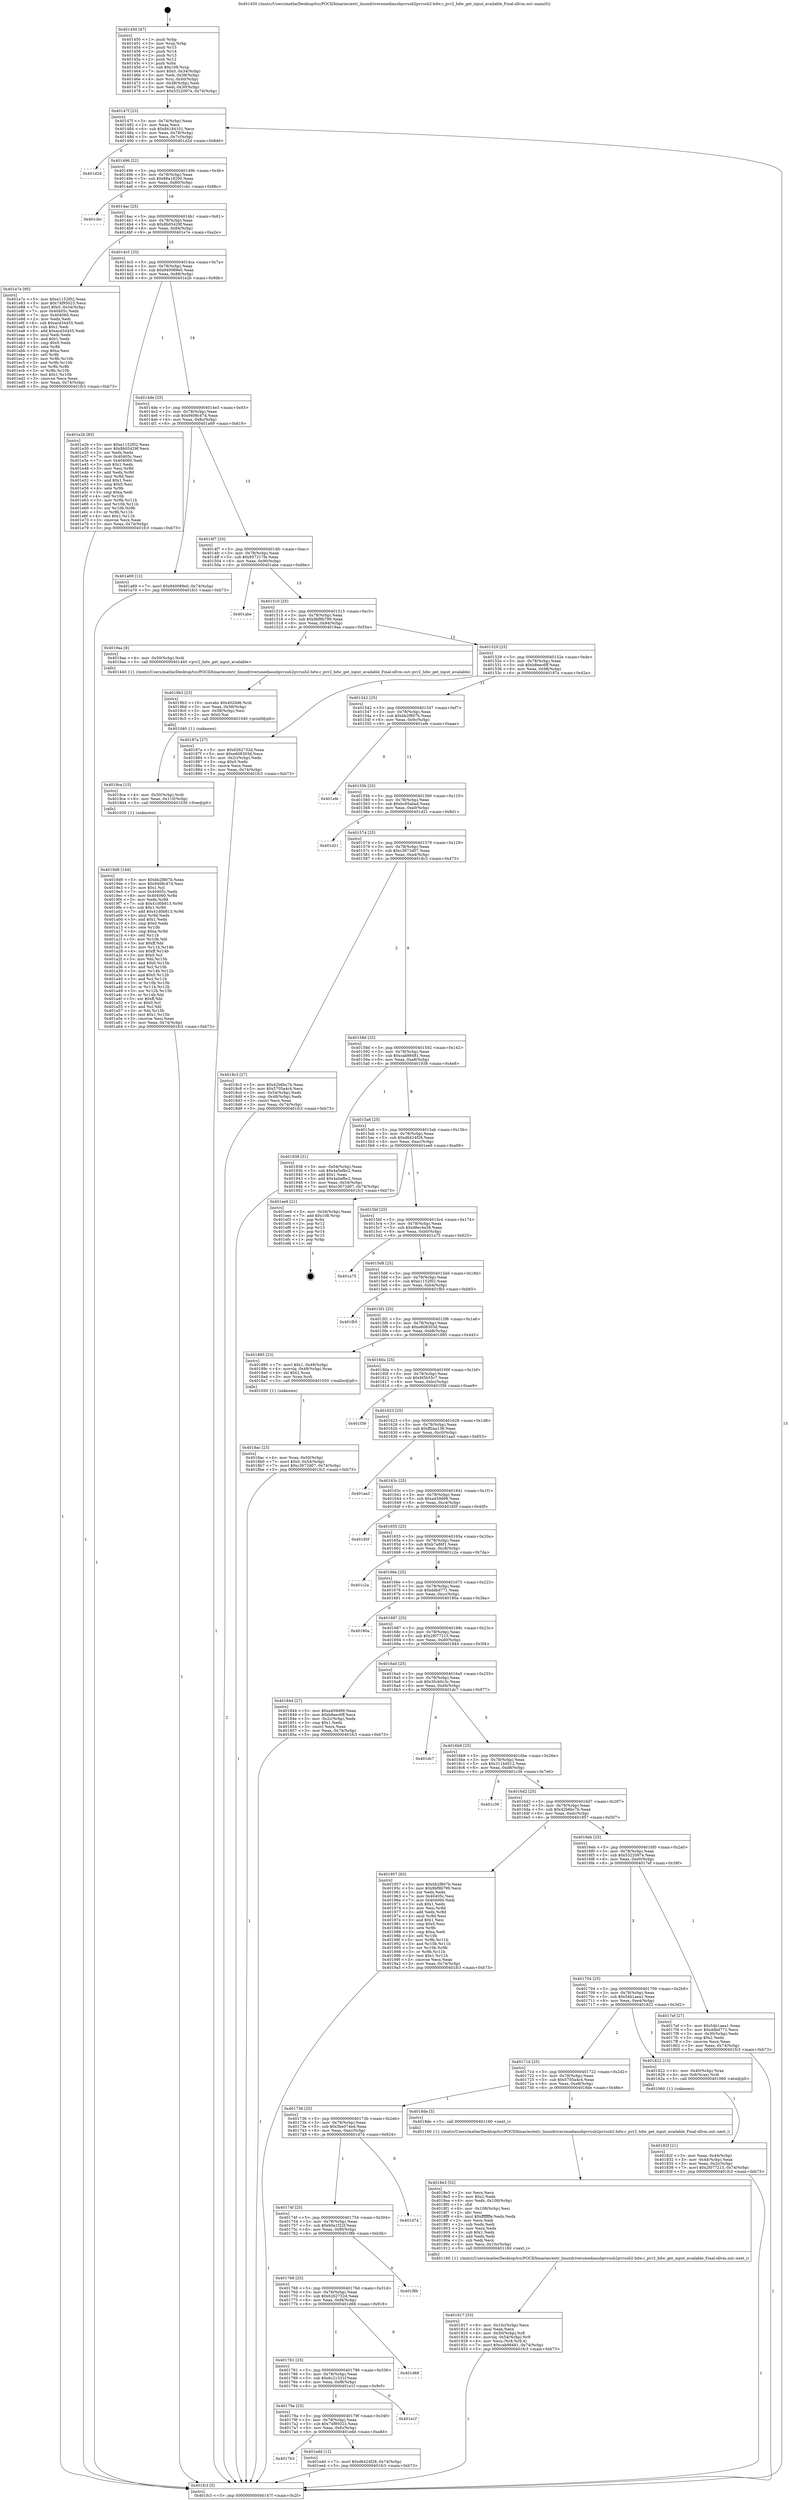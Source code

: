 digraph "0x401450" {
  label = "0x401450 (/mnt/c/Users/mathe/Desktop/tcc/POCII/binaries/extr_linuxdriversmediausbpvrusb2pvrusb2-hdw.c_pvr2_hdw_get_input_available_Final-ollvm.out::main(0))"
  labelloc = "t"
  node[shape=record]

  Entry [label="",width=0.3,height=0.3,shape=circle,fillcolor=black,style=filled]
  "0x40147f" [label="{
     0x40147f [23]\l
     | [instrs]\l
     &nbsp;&nbsp;0x40147f \<+3\>: mov -0x74(%rbp),%eax\l
     &nbsp;&nbsp;0x401482 \<+2\>: mov %eax,%ecx\l
     &nbsp;&nbsp;0x401484 \<+6\>: sub $0x84184101,%ecx\l
     &nbsp;&nbsp;0x40148a \<+3\>: mov %eax,-0x78(%rbp)\l
     &nbsp;&nbsp;0x40148d \<+3\>: mov %ecx,-0x7c(%rbp)\l
     &nbsp;&nbsp;0x401490 \<+6\>: je 0000000000401d2d \<main+0x8dd\>\l
  }"]
  "0x401d2d" [label="{
     0x401d2d\l
  }", style=dashed]
  "0x401496" [label="{
     0x401496 [22]\l
     | [instrs]\l
     &nbsp;&nbsp;0x401496 \<+5\>: jmp 000000000040149b \<main+0x4b\>\l
     &nbsp;&nbsp;0x40149b \<+3\>: mov -0x78(%rbp),%eax\l
     &nbsp;&nbsp;0x40149e \<+5\>: sub $0x86a19200,%eax\l
     &nbsp;&nbsp;0x4014a3 \<+3\>: mov %eax,-0x80(%rbp)\l
     &nbsp;&nbsp;0x4014a6 \<+6\>: je 0000000000401cbc \<main+0x86c\>\l
  }"]
  Exit [label="",width=0.3,height=0.3,shape=circle,fillcolor=black,style=filled,peripheries=2]
  "0x401cbc" [label="{
     0x401cbc\l
  }", style=dashed]
  "0x4014ac" [label="{
     0x4014ac [25]\l
     | [instrs]\l
     &nbsp;&nbsp;0x4014ac \<+5\>: jmp 00000000004014b1 \<main+0x61\>\l
     &nbsp;&nbsp;0x4014b1 \<+3\>: mov -0x78(%rbp),%eax\l
     &nbsp;&nbsp;0x4014b4 \<+5\>: sub $0x8b05429f,%eax\l
     &nbsp;&nbsp;0x4014b9 \<+6\>: mov %eax,-0x84(%rbp)\l
     &nbsp;&nbsp;0x4014bf \<+6\>: je 0000000000401e7e \<main+0xa2e\>\l
  }"]
  "0x4017b3" [label="{
     0x4017b3\l
  }", style=dashed]
  "0x401e7e" [label="{
     0x401e7e [95]\l
     | [instrs]\l
     &nbsp;&nbsp;0x401e7e \<+5\>: mov $0xe1152f02,%eax\l
     &nbsp;&nbsp;0x401e83 \<+5\>: mov $0x74f95023,%ecx\l
     &nbsp;&nbsp;0x401e88 \<+7\>: movl $0x0,-0x34(%rbp)\l
     &nbsp;&nbsp;0x401e8f \<+7\>: mov 0x40405c,%edx\l
     &nbsp;&nbsp;0x401e96 \<+7\>: mov 0x404060,%esi\l
     &nbsp;&nbsp;0x401e9d \<+2\>: mov %edx,%edi\l
     &nbsp;&nbsp;0x401e9f \<+6\>: sub $0xacd34455,%edi\l
     &nbsp;&nbsp;0x401ea5 \<+3\>: sub $0x1,%edi\l
     &nbsp;&nbsp;0x401ea8 \<+6\>: add $0xacd34455,%edi\l
     &nbsp;&nbsp;0x401eae \<+3\>: imul %edi,%edx\l
     &nbsp;&nbsp;0x401eb1 \<+3\>: and $0x1,%edx\l
     &nbsp;&nbsp;0x401eb4 \<+3\>: cmp $0x0,%edx\l
     &nbsp;&nbsp;0x401eb7 \<+4\>: sete %r8b\l
     &nbsp;&nbsp;0x401ebb \<+3\>: cmp $0xa,%esi\l
     &nbsp;&nbsp;0x401ebe \<+4\>: setl %r9b\l
     &nbsp;&nbsp;0x401ec2 \<+3\>: mov %r8b,%r10b\l
     &nbsp;&nbsp;0x401ec5 \<+3\>: and %r9b,%r10b\l
     &nbsp;&nbsp;0x401ec8 \<+3\>: xor %r9b,%r8b\l
     &nbsp;&nbsp;0x401ecb \<+3\>: or %r8b,%r10b\l
     &nbsp;&nbsp;0x401ece \<+4\>: test $0x1,%r10b\l
     &nbsp;&nbsp;0x401ed2 \<+3\>: cmovne %ecx,%eax\l
     &nbsp;&nbsp;0x401ed5 \<+3\>: mov %eax,-0x74(%rbp)\l
     &nbsp;&nbsp;0x401ed8 \<+5\>: jmp 0000000000401fc3 \<main+0xb73\>\l
  }"]
  "0x4014c5" [label="{
     0x4014c5 [25]\l
     | [instrs]\l
     &nbsp;&nbsp;0x4014c5 \<+5\>: jmp 00000000004014ca \<main+0x7a\>\l
     &nbsp;&nbsp;0x4014ca \<+3\>: mov -0x78(%rbp),%eax\l
     &nbsp;&nbsp;0x4014cd \<+5\>: sub $0x940089e0,%eax\l
     &nbsp;&nbsp;0x4014d2 \<+6\>: mov %eax,-0x88(%rbp)\l
     &nbsp;&nbsp;0x4014d8 \<+6\>: je 0000000000401e2b \<main+0x9db\>\l
  }"]
  "0x401edd" [label="{
     0x401edd [12]\l
     | [instrs]\l
     &nbsp;&nbsp;0x401edd \<+7\>: movl $0xd6424f28,-0x74(%rbp)\l
     &nbsp;&nbsp;0x401ee4 \<+5\>: jmp 0000000000401fc3 \<main+0xb73\>\l
  }"]
  "0x401e2b" [label="{
     0x401e2b [83]\l
     | [instrs]\l
     &nbsp;&nbsp;0x401e2b \<+5\>: mov $0xe1152f02,%eax\l
     &nbsp;&nbsp;0x401e30 \<+5\>: mov $0x8b05429f,%ecx\l
     &nbsp;&nbsp;0x401e35 \<+2\>: xor %edx,%edx\l
     &nbsp;&nbsp;0x401e37 \<+7\>: mov 0x40405c,%esi\l
     &nbsp;&nbsp;0x401e3e \<+7\>: mov 0x404060,%edi\l
     &nbsp;&nbsp;0x401e45 \<+3\>: sub $0x1,%edx\l
     &nbsp;&nbsp;0x401e48 \<+3\>: mov %esi,%r8d\l
     &nbsp;&nbsp;0x401e4b \<+3\>: add %edx,%r8d\l
     &nbsp;&nbsp;0x401e4e \<+4\>: imul %r8d,%esi\l
     &nbsp;&nbsp;0x401e52 \<+3\>: and $0x1,%esi\l
     &nbsp;&nbsp;0x401e55 \<+3\>: cmp $0x0,%esi\l
     &nbsp;&nbsp;0x401e58 \<+4\>: sete %r9b\l
     &nbsp;&nbsp;0x401e5c \<+3\>: cmp $0xa,%edi\l
     &nbsp;&nbsp;0x401e5f \<+4\>: setl %r10b\l
     &nbsp;&nbsp;0x401e63 \<+3\>: mov %r9b,%r11b\l
     &nbsp;&nbsp;0x401e66 \<+3\>: and %r10b,%r11b\l
     &nbsp;&nbsp;0x401e69 \<+3\>: xor %r10b,%r9b\l
     &nbsp;&nbsp;0x401e6c \<+3\>: or %r9b,%r11b\l
     &nbsp;&nbsp;0x401e6f \<+4\>: test $0x1,%r11b\l
     &nbsp;&nbsp;0x401e73 \<+3\>: cmovne %ecx,%eax\l
     &nbsp;&nbsp;0x401e76 \<+3\>: mov %eax,-0x74(%rbp)\l
     &nbsp;&nbsp;0x401e79 \<+5\>: jmp 0000000000401fc3 \<main+0xb73\>\l
  }"]
  "0x4014de" [label="{
     0x4014de [25]\l
     | [instrs]\l
     &nbsp;&nbsp;0x4014de \<+5\>: jmp 00000000004014e3 \<main+0x93\>\l
     &nbsp;&nbsp;0x4014e3 \<+3\>: mov -0x78(%rbp),%eax\l
     &nbsp;&nbsp;0x4014e6 \<+5\>: sub $0x9408c47d,%eax\l
     &nbsp;&nbsp;0x4014eb \<+6\>: mov %eax,-0x8c(%rbp)\l
     &nbsp;&nbsp;0x4014f1 \<+6\>: je 0000000000401a69 \<main+0x619\>\l
  }"]
  "0x40179a" [label="{
     0x40179a [25]\l
     | [instrs]\l
     &nbsp;&nbsp;0x40179a \<+5\>: jmp 000000000040179f \<main+0x34f\>\l
     &nbsp;&nbsp;0x40179f \<+3\>: mov -0x78(%rbp),%eax\l
     &nbsp;&nbsp;0x4017a2 \<+5\>: sub $0x74f95023,%eax\l
     &nbsp;&nbsp;0x4017a7 \<+6\>: mov %eax,-0xfc(%rbp)\l
     &nbsp;&nbsp;0x4017ad \<+6\>: je 0000000000401edd \<main+0xa8d\>\l
  }"]
  "0x401a69" [label="{
     0x401a69 [12]\l
     | [instrs]\l
     &nbsp;&nbsp;0x401a69 \<+7\>: movl $0x940089e0,-0x74(%rbp)\l
     &nbsp;&nbsp;0x401a70 \<+5\>: jmp 0000000000401fc3 \<main+0xb73\>\l
  }"]
  "0x4014f7" [label="{
     0x4014f7 [25]\l
     | [instrs]\l
     &nbsp;&nbsp;0x4014f7 \<+5\>: jmp 00000000004014fc \<main+0xac\>\l
     &nbsp;&nbsp;0x4014fc \<+3\>: mov -0x78(%rbp),%eax\l
     &nbsp;&nbsp;0x4014ff \<+5\>: sub $0x957217fe,%eax\l
     &nbsp;&nbsp;0x401504 \<+6\>: mov %eax,-0x90(%rbp)\l
     &nbsp;&nbsp;0x40150a \<+6\>: je 0000000000401abe \<main+0x66e\>\l
  }"]
  "0x401e1f" [label="{
     0x401e1f\l
  }", style=dashed]
  "0x401abe" [label="{
     0x401abe\l
  }", style=dashed]
  "0x401510" [label="{
     0x401510 [25]\l
     | [instrs]\l
     &nbsp;&nbsp;0x401510 \<+5\>: jmp 0000000000401515 \<main+0xc5\>\l
     &nbsp;&nbsp;0x401515 \<+3\>: mov -0x78(%rbp),%eax\l
     &nbsp;&nbsp;0x401518 \<+5\>: sub $0x9bf9b799,%eax\l
     &nbsp;&nbsp;0x40151d \<+6\>: mov %eax,-0x94(%rbp)\l
     &nbsp;&nbsp;0x401523 \<+6\>: je 00000000004019aa \<main+0x55a\>\l
  }"]
  "0x401781" [label="{
     0x401781 [25]\l
     | [instrs]\l
     &nbsp;&nbsp;0x401781 \<+5\>: jmp 0000000000401786 \<main+0x336\>\l
     &nbsp;&nbsp;0x401786 \<+3\>: mov -0x78(%rbp),%eax\l
     &nbsp;&nbsp;0x401789 \<+5\>: sub $0x6c21531f,%eax\l
     &nbsp;&nbsp;0x40178e \<+6\>: mov %eax,-0xf8(%rbp)\l
     &nbsp;&nbsp;0x401794 \<+6\>: je 0000000000401e1f \<main+0x9cf\>\l
  }"]
  "0x4019aa" [label="{
     0x4019aa [9]\l
     | [instrs]\l
     &nbsp;&nbsp;0x4019aa \<+4\>: mov -0x50(%rbp),%rdi\l
     &nbsp;&nbsp;0x4019ae \<+5\>: call 0000000000401440 \<pvr2_hdw_get_input_available\>\l
     | [calls]\l
     &nbsp;&nbsp;0x401440 \{1\} (/mnt/c/Users/mathe/Desktop/tcc/POCII/binaries/extr_linuxdriversmediausbpvrusb2pvrusb2-hdw.c_pvr2_hdw_get_input_available_Final-ollvm.out::pvr2_hdw_get_input_available)\l
  }"]
  "0x401529" [label="{
     0x401529 [25]\l
     | [instrs]\l
     &nbsp;&nbsp;0x401529 \<+5\>: jmp 000000000040152e \<main+0xde\>\l
     &nbsp;&nbsp;0x40152e \<+3\>: mov -0x78(%rbp),%eax\l
     &nbsp;&nbsp;0x401531 \<+5\>: sub $0xb8eec6ff,%eax\l
     &nbsp;&nbsp;0x401536 \<+6\>: mov %eax,-0x98(%rbp)\l
     &nbsp;&nbsp;0x40153c \<+6\>: je 000000000040187a \<main+0x42a\>\l
  }"]
  "0x401d68" [label="{
     0x401d68\l
  }", style=dashed]
  "0x40187a" [label="{
     0x40187a [27]\l
     | [instrs]\l
     &nbsp;&nbsp;0x40187a \<+5\>: mov $0x6262732d,%eax\l
     &nbsp;&nbsp;0x40187f \<+5\>: mov $0xe608303d,%ecx\l
     &nbsp;&nbsp;0x401884 \<+3\>: mov -0x2c(%rbp),%edx\l
     &nbsp;&nbsp;0x401887 \<+3\>: cmp $0x0,%edx\l
     &nbsp;&nbsp;0x40188a \<+3\>: cmove %ecx,%eax\l
     &nbsp;&nbsp;0x40188d \<+3\>: mov %eax,-0x74(%rbp)\l
     &nbsp;&nbsp;0x401890 \<+5\>: jmp 0000000000401fc3 \<main+0xb73\>\l
  }"]
  "0x401542" [label="{
     0x401542 [25]\l
     | [instrs]\l
     &nbsp;&nbsp;0x401542 \<+5\>: jmp 0000000000401547 \<main+0xf7\>\l
     &nbsp;&nbsp;0x401547 \<+3\>: mov -0x78(%rbp),%eax\l
     &nbsp;&nbsp;0x40154a \<+5\>: sub $0xbb2f807b,%eax\l
     &nbsp;&nbsp;0x40154f \<+6\>: mov %eax,-0x9c(%rbp)\l
     &nbsp;&nbsp;0x401555 \<+6\>: je 0000000000401efe \<main+0xaae\>\l
  }"]
  "0x401768" [label="{
     0x401768 [25]\l
     | [instrs]\l
     &nbsp;&nbsp;0x401768 \<+5\>: jmp 000000000040176d \<main+0x31d\>\l
     &nbsp;&nbsp;0x40176d \<+3\>: mov -0x78(%rbp),%eax\l
     &nbsp;&nbsp;0x401770 \<+5\>: sub $0x6262732d,%eax\l
     &nbsp;&nbsp;0x401775 \<+6\>: mov %eax,-0xf4(%rbp)\l
     &nbsp;&nbsp;0x40177b \<+6\>: je 0000000000401d68 \<main+0x918\>\l
  }"]
  "0x401efe" [label="{
     0x401efe\l
  }", style=dashed]
  "0x40155b" [label="{
     0x40155b [25]\l
     | [instrs]\l
     &nbsp;&nbsp;0x40155b \<+5\>: jmp 0000000000401560 \<main+0x110\>\l
     &nbsp;&nbsp;0x401560 \<+3\>: mov -0x78(%rbp),%eax\l
     &nbsp;&nbsp;0x401563 \<+5\>: sub $0xbc85abad,%eax\l
     &nbsp;&nbsp;0x401568 \<+6\>: mov %eax,-0xa0(%rbp)\l
     &nbsp;&nbsp;0x40156e \<+6\>: je 0000000000401d21 \<main+0x8d1\>\l
  }"]
  "0x401f8b" [label="{
     0x401f8b\l
  }", style=dashed]
  "0x401d21" [label="{
     0x401d21\l
  }", style=dashed]
  "0x401574" [label="{
     0x401574 [25]\l
     | [instrs]\l
     &nbsp;&nbsp;0x401574 \<+5\>: jmp 0000000000401579 \<main+0x129\>\l
     &nbsp;&nbsp;0x401579 \<+3\>: mov -0x78(%rbp),%eax\l
     &nbsp;&nbsp;0x40157c \<+5\>: sub $0xc3672d07,%eax\l
     &nbsp;&nbsp;0x401581 \<+6\>: mov %eax,-0xa4(%rbp)\l
     &nbsp;&nbsp;0x401587 \<+6\>: je 00000000004018c3 \<main+0x473\>\l
  }"]
  "0x40174f" [label="{
     0x40174f [25]\l
     | [instrs]\l
     &nbsp;&nbsp;0x40174f \<+5\>: jmp 0000000000401754 \<main+0x304\>\l
     &nbsp;&nbsp;0x401754 \<+3\>: mov -0x78(%rbp),%eax\l
     &nbsp;&nbsp;0x401757 \<+5\>: sub $0x60a1f22f,%eax\l
     &nbsp;&nbsp;0x40175c \<+6\>: mov %eax,-0xf0(%rbp)\l
     &nbsp;&nbsp;0x401762 \<+6\>: je 0000000000401f8b \<main+0xb3b\>\l
  }"]
  "0x4018c3" [label="{
     0x4018c3 [27]\l
     | [instrs]\l
     &nbsp;&nbsp;0x4018c3 \<+5\>: mov $0x42b6bc7b,%eax\l
     &nbsp;&nbsp;0x4018c8 \<+5\>: mov $0x5705a4c4,%ecx\l
     &nbsp;&nbsp;0x4018cd \<+3\>: mov -0x54(%rbp),%edx\l
     &nbsp;&nbsp;0x4018d0 \<+3\>: cmp -0x48(%rbp),%edx\l
     &nbsp;&nbsp;0x4018d3 \<+3\>: cmovl %ecx,%eax\l
     &nbsp;&nbsp;0x4018d6 \<+3\>: mov %eax,-0x74(%rbp)\l
     &nbsp;&nbsp;0x4018d9 \<+5\>: jmp 0000000000401fc3 \<main+0xb73\>\l
  }"]
  "0x40158d" [label="{
     0x40158d [25]\l
     | [instrs]\l
     &nbsp;&nbsp;0x40158d \<+5\>: jmp 0000000000401592 \<main+0x142\>\l
     &nbsp;&nbsp;0x401592 \<+3\>: mov -0x78(%rbp),%eax\l
     &nbsp;&nbsp;0x401595 \<+5\>: sub $0xcab98481,%eax\l
     &nbsp;&nbsp;0x40159a \<+6\>: mov %eax,-0xa8(%rbp)\l
     &nbsp;&nbsp;0x4015a0 \<+6\>: je 0000000000401938 \<main+0x4e8\>\l
  }"]
  "0x401d74" [label="{
     0x401d74\l
  }", style=dashed]
  "0x401938" [label="{
     0x401938 [31]\l
     | [instrs]\l
     &nbsp;&nbsp;0x401938 \<+3\>: mov -0x54(%rbp),%eax\l
     &nbsp;&nbsp;0x40193b \<+5\>: sub $0x4a5efbc2,%eax\l
     &nbsp;&nbsp;0x401940 \<+3\>: add $0x1,%eax\l
     &nbsp;&nbsp;0x401943 \<+5\>: add $0x4a5efbc2,%eax\l
     &nbsp;&nbsp;0x401948 \<+3\>: mov %eax,-0x54(%rbp)\l
     &nbsp;&nbsp;0x40194b \<+7\>: movl $0xc3672d07,-0x74(%rbp)\l
     &nbsp;&nbsp;0x401952 \<+5\>: jmp 0000000000401fc3 \<main+0xb73\>\l
  }"]
  "0x4015a6" [label="{
     0x4015a6 [25]\l
     | [instrs]\l
     &nbsp;&nbsp;0x4015a6 \<+5\>: jmp 00000000004015ab \<main+0x15b\>\l
     &nbsp;&nbsp;0x4015ab \<+3\>: mov -0x78(%rbp),%eax\l
     &nbsp;&nbsp;0x4015ae \<+5\>: sub $0xd6424f28,%eax\l
     &nbsp;&nbsp;0x4015b3 \<+6\>: mov %eax,-0xac(%rbp)\l
     &nbsp;&nbsp;0x4015b9 \<+6\>: je 0000000000401ee9 \<main+0xa99\>\l
  }"]
  "0x4019d9" [label="{
     0x4019d9 [144]\l
     | [instrs]\l
     &nbsp;&nbsp;0x4019d9 \<+5\>: mov $0xbb2f807b,%eax\l
     &nbsp;&nbsp;0x4019de \<+5\>: mov $0x9408c47d,%esi\l
     &nbsp;&nbsp;0x4019e3 \<+2\>: mov $0x1,%cl\l
     &nbsp;&nbsp;0x4019e5 \<+7\>: mov 0x40405c,%edx\l
     &nbsp;&nbsp;0x4019ec \<+8\>: mov 0x404060,%r8d\l
     &nbsp;&nbsp;0x4019f4 \<+3\>: mov %edx,%r9d\l
     &nbsp;&nbsp;0x4019f7 \<+7\>: sub $0x41d0b813,%r9d\l
     &nbsp;&nbsp;0x4019fe \<+4\>: sub $0x1,%r9d\l
     &nbsp;&nbsp;0x401a02 \<+7\>: add $0x41d0b813,%r9d\l
     &nbsp;&nbsp;0x401a09 \<+4\>: imul %r9d,%edx\l
     &nbsp;&nbsp;0x401a0d \<+3\>: and $0x1,%edx\l
     &nbsp;&nbsp;0x401a10 \<+3\>: cmp $0x0,%edx\l
     &nbsp;&nbsp;0x401a13 \<+4\>: sete %r10b\l
     &nbsp;&nbsp;0x401a17 \<+4\>: cmp $0xa,%r8d\l
     &nbsp;&nbsp;0x401a1b \<+4\>: setl %r11b\l
     &nbsp;&nbsp;0x401a1f \<+3\>: mov %r10b,%bl\l
     &nbsp;&nbsp;0x401a22 \<+3\>: xor $0xff,%bl\l
     &nbsp;&nbsp;0x401a25 \<+3\>: mov %r11b,%r14b\l
     &nbsp;&nbsp;0x401a28 \<+4\>: xor $0xff,%r14b\l
     &nbsp;&nbsp;0x401a2c \<+3\>: xor $0x0,%cl\l
     &nbsp;&nbsp;0x401a2f \<+3\>: mov %bl,%r15b\l
     &nbsp;&nbsp;0x401a32 \<+4\>: and $0x0,%r15b\l
     &nbsp;&nbsp;0x401a36 \<+3\>: and %cl,%r10b\l
     &nbsp;&nbsp;0x401a39 \<+3\>: mov %r14b,%r12b\l
     &nbsp;&nbsp;0x401a3c \<+4\>: and $0x0,%r12b\l
     &nbsp;&nbsp;0x401a40 \<+3\>: and %cl,%r11b\l
     &nbsp;&nbsp;0x401a43 \<+3\>: or %r10b,%r15b\l
     &nbsp;&nbsp;0x401a46 \<+3\>: or %r11b,%r12b\l
     &nbsp;&nbsp;0x401a49 \<+3\>: xor %r12b,%r15b\l
     &nbsp;&nbsp;0x401a4c \<+3\>: or %r14b,%bl\l
     &nbsp;&nbsp;0x401a4f \<+3\>: xor $0xff,%bl\l
     &nbsp;&nbsp;0x401a52 \<+3\>: or $0x0,%cl\l
     &nbsp;&nbsp;0x401a55 \<+2\>: and %cl,%bl\l
     &nbsp;&nbsp;0x401a57 \<+3\>: or %bl,%r15b\l
     &nbsp;&nbsp;0x401a5a \<+4\>: test $0x1,%r15b\l
     &nbsp;&nbsp;0x401a5e \<+3\>: cmovne %esi,%eax\l
     &nbsp;&nbsp;0x401a61 \<+3\>: mov %eax,-0x74(%rbp)\l
     &nbsp;&nbsp;0x401a64 \<+5\>: jmp 0000000000401fc3 \<main+0xb73\>\l
  }"]
  "0x401ee9" [label="{
     0x401ee9 [21]\l
     | [instrs]\l
     &nbsp;&nbsp;0x401ee9 \<+3\>: mov -0x34(%rbp),%eax\l
     &nbsp;&nbsp;0x401eec \<+7\>: add $0x108,%rsp\l
     &nbsp;&nbsp;0x401ef3 \<+1\>: pop %rbx\l
     &nbsp;&nbsp;0x401ef4 \<+2\>: pop %r12\l
     &nbsp;&nbsp;0x401ef6 \<+2\>: pop %r13\l
     &nbsp;&nbsp;0x401ef8 \<+2\>: pop %r14\l
     &nbsp;&nbsp;0x401efa \<+2\>: pop %r15\l
     &nbsp;&nbsp;0x401efc \<+1\>: pop %rbp\l
     &nbsp;&nbsp;0x401efd \<+1\>: ret\l
  }"]
  "0x4015bf" [label="{
     0x4015bf [25]\l
     | [instrs]\l
     &nbsp;&nbsp;0x4015bf \<+5\>: jmp 00000000004015c4 \<main+0x174\>\l
     &nbsp;&nbsp;0x4015c4 \<+3\>: mov -0x78(%rbp),%eax\l
     &nbsp;&nbsp;0x4015c7 \<+5\>: sub $0xd8ec4a38,%eax\l
     &nbsp;&nbsp;0x4015cc \<+6\>: mov %eax,-0xb0(%rbp)\l
     &nbsp;&nbsp;0x4015d2 \<+6\>: je 0000000000401a75 \<main+0x625\>\l
  }"]
  "0x4019ca" [label="{
     0x4019ca [15]\l
     | [instrs]\l
     &nbsp;&nbsp;0x4019ca \<+4\>: mov -0x50(%rbp),%rdi\l
     &nbsp;&nbsp;0x4019ce \<+6\>: mov %eax,-0x110(%rbp)\l
     &nbsp;&nbsp;0x4019d4 \<+5\>: call 0000000000401030 \<free@plt\>\l
     | [calls]\l
     &nbsp;&nbsp;0x401030 \{1\} (unknown)\l
  }"]
  "0x401a75" [label="{
     0x401a75\l
  }", style=dashed]
  "0x4015d8" [label="{
     0x4015d8 [25]\l
     | [instrs]\l
     &nbsp;&nbsp;0x4015d8 \<+5\>: jmp 00000000004015dd \<main+0x18d\>\l
     &nbsp;&nbsp;0x4015dd \<+3\>: mov -0x78(%rbp),%eax\l
     &nbsp;&nbsp;0x4015e0 \<+5\>: sub $0xe1152f02,%eax\l
     &nbsp;&nbsp;0x4015e5 \<+6\>: mov %eax,-0xb4(%rbp)\l
     &nbsp;&nbsp;0x4015eb \<+6\>: je 0000000000401fb5 \<main+0xb65\>\l
  }"]
  "0x4019b3" [label="{
     0x4019b3 [23]\l
     | [instrs]\l
     &nbsp;&nbsp;0x4019b3 \<+10\>: movabs $0x4020d6,%rdi\l
     &nbsp;&nbsp;0x4019bd \<+3\>: mov %eax,-0x58(%rbp)\l
     &nbsp;&nbsp;0x4019c0 \<+3\>: mov -0x58(%rbp),%esi\l
     &nbsp;&nbsp;0x4019c3 \<+2\>: mov $0x0,%al\l
     &nbsp;&nbsp;0x4019c5 \<+5\>: call 0000000000401040 \<printf@plt\>\l
     | [calls]\l
     &nbsp;&nbsp;0x401040 \{1\} (unknown)\l
  }"]
  "0x401fb5" [label="{
     0x401fb5\l
  }", style=dashed]
  "0x4015f1" [label="{
     0x4015f1 [25]\l
     | [instrs]\l
     &nbsp;&nbsp;0x4015f1 \<+5\>: jmp 00000000004015f6 \<main+0x1a6\>\l
     &nbsp;&nbsp;0x4015f6 \<+3\>: mov -0x78(%rbp),%eax\l
     &nbsp;&nbsp;0x4015f9 \<+5\>: sub $0xe608303d,%eax\l
     &nbsp;&nbsp;0x4015fe \<+6\>: mov %eax,-0xb8(%rbp)\l
     &nbsp;&nbsp;0x401604 \<+6\>: je 0000000000401895 \<main+0x445\>\l
  }"]
  "0x401917" [label="{
     0x401917 [33]\l
     | [instrs]\l
     &nbsp;&nbsp;0x401917 \<+6\>: mov -0x10c(%rbp),%ecx\l
     &nbsp;&nbsp;0x40191d \<+3\>: imul %eax,%ecx\l
     &nbsp;&nbsp;0x401920 \<+4\>: mov -0x50(%rbp),%r8\l
     &nbsp;&nbsp;0x401924 \<+4\>: movslq -0x54(%rbp),%r9\l
     &nbsp;&nbsp;0x401928 \<+4\>: mov %ecx,(%r8,%r9,4)\l
     &nbsp;&nbsp;0x40192c \<+7\>: movl $0xcab98481,-0x74(%rbp)\l
     &nbsp;&nbsp;0x401933 \<+5\>: jmp 0000000000401fc3 \<main+0xb73\>\l
  }"]
  "0x401895" [label="{
     0x401895 [23]\l
     | [instrs]\l
     &nbsp;&nbsp;0x401895 \<+7\>: movl $0x1,-0x48(%rbp)\l
     &nbsp;&nbsp;0x40189c \<+4\>: movslq -0x48(%rbp),%rax\l
     &nbsp;&nbsp;0x4018a0 \<+4\>: shl $0x2,%rax\l
     &nbsp;&nbsp;0x4018a4 \<+3\>: mov %rax,%rdi\l
     &nbsp;&nbsp;0x4018a7 \<+5\>: call 0000000000401050 \<malloc@plt\>\l
     | [calls]\l
     &nbsp;&nbsp;0x401050 \{1\} (unknown)\l
  }"]
  "0x40160a" [label="{
     0x40160a [25]\l
     | [instrs]\l
     &nbsp;&nbsp;0x40160a \<+5\>: jmp 000000000040160f \<main+0x1bf\>\l
     &nbsp;&nbsp;0x40160f \<+3\>: mov -0x78(%rbp),%eax\l
     &nbsp;&nbsp;0x401612 \<+5\>: sub $0xfd5b55c7,%eax\l
     &nbsp;&nbsp;0x401617 \<+6\>: mov %eax,-0xbc(%rbp)\l
     &nbsp;&nbsp;0x40161d \<+6\>: je 0000000000401f39 \<main+0xae9\>\l
  }"]
  "0x4018e3" [label="{
     0x4018e3 [52]\l
     | [instrs]\l
     &nbsp;&nbsp;0x4018e3 \<+2\>: xor %ecx,%ecx\l
     &nbsp;&nbsp;0x4018e5 \<+5\>: mov $0x2,%edx\l
     &nbsp;&nbsp;0x4018ea \<+6\>: mov %edx,-0x108(%rbp)\l
     &nbsp;&nbsp;0x4018f0 \<+1\>: cltd\l
     &nbsp;&nbsp;0x4018f1 \<+6\>: mov -0x108(%rbp),%esi\l
     &nbsp;&nbsp;0x4018f7 \<+2\>: idiv %esi\l
     &nbsp;&nbsp;0x4018f9 \<+6\>: imul $0xfffffffe,%edx,%edx\l
     &nbsp;&nbsp;0x4018ff \<+2\>: mov %ecx,%edi\l
     &nbsp;&nbsp;0x401901 \<+2\>: sub %edx,%edi\l
     &nbsp;&nbsp;0x401903 \<+2\>: mov %ecx,%edx\l
     &nbsp;&nbsp;0x401905 \<+3\>: sub $0x1,%edx\l
     &nbsp;&nbsp;0x401908 \<+2\>: add %edx,%edi\l
     &nbsp;&nbsp;0x40190a \<+2\>: sub %edi,%ecx\l
     &nbsp;&nbsp;0x40190c \<+6\>: mov %ecx,-0x10c(%rbp)\l
     &nbsp;&nbsp;0x401912 \<+5\>: call 0000000000401160 \<next_i\>\l
     | [calls]\l
     &nbsp;&nbsp;0x401160 \{1\} (/mnt/c/Users/mathe/Desktop/tcc/POCII/binaries/extr_linuxdriversmediausbpvrusb2pvrusb2-hdw.c_pvr2_hdw_get_input_available_Final-ollvm.out::next_i)\l
  }"]
  "0x401f39" [label="{
     0x401f39\l
  }", style=dashed]
  "0x401623" [label="{
     0x401623 [25]\l
     | [instrs]\l
     &nbsp;&nbsp;0x401623 \<+5\>: jmp 0000000000401628 \<main+0x1d8\>\l
     &nbsp;&nbsp;0x401628 \<+3\>: mov -0x78(%rbp),%eax\l
     &nbsp;&nbsp;0x40162b \<+5\>: sub $0xff2aa136,%eax\l
     &nbsp;&nbsp;0x401630 \<+6\>: mov %eax,-0xc0(%rbp)\l
     &nbsp;&nbsp;0x401636 \<+6\>: je 0000000000401aa3 \<main+0x653\>\l
  }"]
  "0x401736" [label="{
     0x401736 [25]\l
     | [instrs]\l
     &nbsp;&nbsp;0x401736 \<+5\>: jmp 000000000040173b \<main+0x2eb\>\l
     &nbsp;&nbsp;0x40173b \<+3\>: mov -0x78(%rbp),%eax\l
     &nbsp;&nbsp;0x40173e \<+5\>: sub $0x5be074ed,%eax\l
     &nbsp;&nbsp;0x401743 \<+6\>: mov %eax,-0xec(%rbp)\l
     &nbsp;&nbsp;0x401749 \<+6\>: je 0000000000401d74 \<main+0x924\>\l
  }"]
  "0x401aa3" [label="{
     0x401aa3\l
  }", style=dashed]
  "0x40163c" [label="{
     0x40163c [25]\l
     | [instrs]\l
     &nbsp;&nbsp;0x40163c \<+5\>: jmp 0000000000401641 \<main+0x1f1\>\l
     &nbsp;&nbsp;0x401641 \<+3\>: mov -0x78(%rbp),%eax\l
     &nbsp;&nbsp;0x401644 \<+5\>: sub $0xa459d99,%eax\l
     &nbsp;&nbsp;0x401649 \<+6\>: mov %eax,-0xc4(%rbp)\l
     &nbsp;&nbsp;0x40164f \<+6\>: je 000000000040185f \<main+0x40f\>\l
  }"]
  "0x4018de" [label="{
     0x4018de [5]\l
     | [instrs]\l
     &nbsp;&nbsp;0x4018de \<+5\>: call 0000000000401160 \<next_i\>\l
     | [calls]\l
     &nbsp;&nbsp;0x401160 \{1\} (/mnt/c/Users/mathe/Desktop/tcc/POCII/binaries/extr_linuxdriversmediausbpvrusb2pvrusb2-hdw.c_pvr2_hdw_get_input_available_Final-ollvm.out::next_i)\l
  }"]
  "0x40185f" [label="{
     0x40185f\l
  }", style=dashed]
  "0x401655" [label="{
     0x401655 [25]\l
     | [instrs]\l
     &nbsp;&nbsp;0x401655 \<+5\>: jmp 000000000040165a \<main+0x20a\>\l
     &nbsp;&nbsp;0x40165a \<+3\>: mov -0x78(%rbp),%eax\l
     &nbsp;&nbsp;0x40165d \<+5\>: sub $0xb7a86f1,%eax\l
     &nbsp;&nbsp;0x401662 \<+6\>: mov %eax,-0xc8(%rbp)\l
     &nbsp;&nbsp;0x401668 \<+6\>: je 0000000000401c2a \<main+0x7da\>\l
  }"]
  "0x4018ac" [label="{
     0x4018ac [23]\l
     | [instrs]\l
     &nbsp;&nbsp;0x4018ac \<+4\>: mov %rax,-0x50(%rbp)\l
     &nbsp;&nbsp;0x4018b0 \<+7\>: movl $0x0,-0x54(%rbp)\l
     &nbsp;&nbsp;0x4018b7 \<+7\>: movl $0xc3672d07,-0x74(%rbp)\l
     &nbsp;&nbsp;0x4018be \<+5\>: jmp 0000000000401fc3 \<main+0xb73\>\l
  }"]
  "0x401c2a" [label="{
     0x401c2a\l
  }", style=dashed]
  "0x40166e" [label="{
     0x40166e [25]\l
     | [instrs]\l
     &nbsp;&nbsp;0x40166e \<+5\>: jmp 0000000000401673 \<main+0x223\>\l
     &nbsp;&nbsp;0x401673 \<+3\>: mov -0x78(%rbp),%eax\l
     &nbsp;&nbsp;0x401676 \<+5\>: sub $0xddbd771,%eax\l
     &nbsp;&nbsp;0x40167b \<+6\>: mov %eax,-0xcc(%rbp)\l
     &nbsp;&nbsp;0x401681 \<+6\>: je 000000000040180a \<main+0x3ba\>\l
  }"]
  "0x40182f" [label="{
     0x40182f [21]\l
     | [instrs]\l
     &nbsp;&nbsp;0x40182f \<+3\>: mov %eax,-0x44(%rbp)\l
     &nbsp;&nbsp;0x401832 \<+3\>: mov -0x44(%rbp),%eax\l
     &nbsp;&nbsp;0x401835 \<+3\>: mov %eax,-0x2c(%rbp)\l
     &nbsp;&nbsp;0x401838 \<+7\>: movl $0x2f077215,-0x74(%rbp)\l
     &nbsp;&nbsp;0x40183f \<+5\>: jmp 0000000000401fc3 \<main+0xb73\>\l
  }"]
  "0x40180a" [label="{
     0x40180a\l
  }", style=dashed]
  "0x401687" [label="{
     0x401687 [25]\l
     | [instrs]\l
     &nbsp;&nbsp;0x401687 \<+5\>: jmp 000000000040168c \<main+0x23c\>\l
     &nbsp;&nbsp;0x40168c \<+3\>: mov -0x78(%rbp),%eax\l
     &nbsp;&nbsp;0x40168f \<+5\>: sub $0x2f077215,%eax\l
     &nbsp;&nbsp;0x401694 \<+6\>: mov %eax,-0xd0(%rbp)\l
     &nbsp;&nbsp;0x40169a \<+6\>: je 0000000000401844 \<main+0x3f4\>\l
  }"]
  "0x40171d" [label="{
     0x40171d [25]\l
     | [instrs]\l
     &nbsp;&nbsp;0x40171d \<+5\>: jmp 0000000000401722 \<main+0x2d2\>\l
     &nbsp;&nbsp;0x401722 \<+3\>: mov -0x78(%rbp),%eax\l
     &nbsp;&nbsp;0x401725 \<+5\>: sub $0x5705a4c4,%eax\l
     &nbsp;&nbsp;0x40172a \<+6\>: mov %eax,-0xe8(%rbp)\l
     &nbsp;&nbsp;0x401730 \<+6\>: je 00000000004018de \<main+0x48e\>\l
  }"]
  "0x401844" [label="{
     0x401844 [27]\l
     | [instrs]\l
     &nbsp;&nbsp;0x401844 \<+5\>: mov $0xa459d99,%eax\l
     &nbsp;&nbsp;0x401849 \<+5\>: mov $0xb8eec6ff,%ecx\l
     &nbsp;&nbsp;0x40184e \<+3\>: mov -0x2c(%rbp),%edx\l
     &nbsp;&nbsp;0x401851 \<+3\>: cmp $0x1,%edx\l
     &nbsp;&nbsp;0x401854 \<+3\>: cmovl %ecx,%eax\l
     &nbsp;&nbsp;0x401857 \<+3\>: mov %eax,-0x74(%rbp)\l
     &nbsp;&nbsp;0x40185a \<+5\>: jmp 0000000000401fc3 \<main+0xb73\>\l
  }"]
  "0x4016a0" [label="{
     0x4016a0 [25]\l
     | [instrs]\l
     &nbsp;&nbsp;0x4016a0 \<+5\>: jmp 00000000004016a5 \<main+0x255\>\l
     &nbsp;&nbsp;0x4016a5 \<+3\>: mov -0x78(%rbp),%eax\l
     &nbsp;&nbsp;0x4016a8 \<+5\>: sub $0x30cb0c3c,%eax\l
     &nbsp;&nbsp;0x4016ad \<+6\>: mov %eax,-0xd4(%rbp)\l
     &nbsp;&nbsp;0x4016b3 \<+6\>: je 0000000000401dc7 \<main+0x977\>\l
  }"]
  "0x401822" [label="{
     0x401822 [13]\l
     | [instrs]\l
     &nbsp;&nbsp;0x401822 \<+4\>: mov -0x40(%rbp),%rax\l
     &nbsp;&nbsp;0x401826 \<+4\>: mov 0x8(%rax),%rdi\l
     &nbsp;&nbsp;0x40182a \<+5\>: call 0000000000401060 \<atoi@plt\>\l
     | [calls]\l
     &nbsp;&nbsp;0x401060 \{1\} (unknown)\l
  }"]
  "0x401dc7" [label="{
     0x401dc7\l
  }", style=dashed]
  "0x4016b9" [label="{
     0x4016b9 [25]\l
     | [instrs]\l
     &nbsp;&nbsp;0x4016b9 \<+5\>: jmp 00000000004016be \<main+0x26e\>\l
     &nbsp;&nbsp;0x4016be \<+3\>: mov -0x78(%rbp),%eax\l
     &nbsp;&nbsp;0x4016c1 \<+5\>: sub $0x311bd512,%eax\l
     &nbsp;&nbsp;0x4016c6 \<+6\>: mov %eax,-0xd8(%rbp)\l
     &nbsp;&nbsp;0x4016cc \<+6\>: je 0000000000401c36 \<main+0x7e6\>\l
  }"]
  "0x401450" [label="{
     0x401450 [47]\l
     | [instrs]\l
     &nbsp;&nbsp;0x401450 \<+1\>: push %rbp\l
     &nbsp;&nbsp;0x401451 \<+3\>: mov %rsp,%rbp\l
     &nbsp;&nbsp;0x401454 \<+2\>: push %r15\l
     &nbsp;&nbsp;0x401456 \<+2\>: push %r14\l
     &nbsp;&nbsp;0x401458 \<+2\>: push %r13\l
     &nbsp;&nbsp;0x40145a \<+2\>: push %r12\l
     &nbsp;&nbsp;0x40145c \<+1\>: push %rbx\l
     &nbsp;&nbsp;0x40145d \<+7\>: sub $0x108,%rsp\l
     &nbsp;&nbsp;0x401464 \<+7\>: movl $0x0,-0x34(%rbp)\l
     &nbsp;&nbsp;0x40146b \<+3\>: mov %edi,-0x38(%rbp)\l
     &nbsp;&nbsp;0x40146e \<+4\>: mov %rsi,-0x40(%rbp)\l
     &nbsp;&nbsp;0x401472 \<+3\>: mov -0x38(%rbp),%edi\l
     &nbsp;&nbsp;0x401475 \<+3\>: mov %edi,-0x30(%rbp)\l
     &nbsp;&nbsp;0x401478 \<+7\>: movl $0x5322097e,-0x74(%rbp)\l
  }"]
  "0x401c36" [label="{
     0x401c36\l
  }", style=dashed]
  "0x4016d2" [label="{
     0x4016d2 [25]\l
     | [instrs]\l
     &nbsp;&nbsp;0x4016d2 \<+5\>: jmp 00000000004016d7 \<main+0x287\>\l
     &nbsp;&nbsp;0x4016d7 \<+3\>: mov -0x78(%rbp),%eax\l
     &nbsp;&nbsp;0x4016da \<+5\>: sub $0x42b6bc7b,%eax\l
     &nbsp;&nbsp;0x4016df \<+6\>: mov %eax,-0xdc(%rbp)\l
     &nbsp;&nbsp;0x4016e5 \<+6\>: je 0000000000401957 \<main+0x507\>\l
  }"]
  "0x401fc3" [label="{
     0x401fc3 [5]\l
     | [instrs]\l
     &nbsp;&nbsp;0x401fc3 \<+5\>: jmp 000000000040147f \<main+0x2f\>\l
  }"]
  "0x401957" [label="{
     0x401957 [83]\l
     | [instrs]\l
     &nbsp;&nbsp;0x401957 \<+5\>: mov $0xbb2f807b,%eax\l
     &nbsp;&nbsp;0x40195c \<+5\>: mov $0x9bf9b799,%ecx\l
     &nbsp;&nbsp;0x401961 \<+2\>: xor %edx,%edx\l
     &nbsp;&nbsp;0x401963 \<+7\>: mov 0x40405c,%esi\l
     &nbsp;&nbsp;0x40196a \<+7\>: mov 0x404060,%edi\l
     &nbsp;&nbsp;0x401971 \<+3\>: sub $0x1,%edx\l
     &nbsp;&nbsp;0x401974 \<+3\>: mov %esi,%r8d\l
     &nbsp;&nbsp;0x401977 \<+3\>: add %edx,%r8d\l
     &nbsp;&nbsp;0x40197a \<+4\>: imul %r8d,%esi\l
     &nbsp;&nbsp;0x40197e \<+3\>: and $0x1,%esi\l
     &nbsp;&nbsp;0x401981 \<+3\>: cmp $0x0,%esi\l
     &nbsp;&nbsp;0x401984 \<+4\>: sete %r9b\l
     &nbsp;&nbsp;0x401988 \<+3\>: cmp $0xa,%edi\l
     &nbsp;&nbsp;0x40198b \<+4\>: setl %r10b\l
     &nbsp;&nbsp;0x40198f \<+3\>: mov %r9b,%r11b\l
     &nbsp;&nbsp;0x401992 \<+3\>: and %r10b,%r11b\l
     &nbsp;&nbsp;0x401995 \<+3\>: xor %r10b,%r9b\l
     &nbsp;&nbsp;0x401998 \<+3\>: or %r9b,%r11b\l
     &nbsp;&nbsp;0x40199b \<+4\>: test $0x1,%r11b\l
     &nbsp;&nbsp;0x40199f \<+3\>: cmovne %ecx,%eax\l
     &nbsp;&nbsp;0x4019a2 \<+3\>: mov %eax,-0x74(%rbp)\l
     &nbsp;&nbsp;0x4019a5 \<+5\>: jmp 0000000000401fc3 \<main+0xb73\>\l
  }"]
  "0x4016eb" [label="{
     0x4016eb [25]\l
     | [instrs]\l
     &nbsp;&nbsp;0x4016eb \<+5\>: jmp 00000000004016f0 \<main+0x2a0\>\l
     &nbsp;&nbsp;0x4016f0 \<+3\>: mov -0x78(%rbp),%eax\l
     &nbsp;&nbsp;0x4016f3 \<+5\>: sub $0x5322097e,%eax\l
     &nbsp;&nbsp;0x4016f8 \<+6\>: mov %eax,-0xe0(%rbp)\l
     &nbsp;&nbsp;0x4016fe \<+6\>: je 00000000004017ef \<main+0x39f\>\l
  }"]
  "0x401704" [label="{
     0x401704 [25]\l
     | [instrs]\l
     &nbsp;&nbsp;0x401704 \<+5\>: jmp 0000000000401709 \<main+0x2b9\>\l
     &nbsp;&nbsp;0x401709 \<+3\>: mov -0x78(%rbp),%eax\l
     &nbsp;&nbsp;0x40170c \<+5\>: sub $0x54b1aea1,%eax\l
     &nbsp;&nbsp;0x401711 \<+6\>: mov %eax,-0xe4(%rbp)\l
     &nbsp;&nbsp;0x401717 \<+6\>: je 0000000000401822 \<main+0x3d2\>\l
  }"]
  "0x4017ef" [label="{
     0x4017ef [27]\l
     | [instrs]\l
     &nbsp;&nbsp;0x4017ef \<+5\>: mov $0x54b1aea1,%eax\l
     &nbsp;&nbsp;0x4017f4 \<+5\>: mov $0xddbd771,%ecx\l
     &nbsp;&nbsp;0x4017f9 \<+3\>: mov -0x30(%rbp),%edx\l
     &nbsp;&nbsp;0x4017fc \<+3\>: cmp $0x2,%edx\l
     &nbsp;&nbsp;0x4017ff \<+3\>: cmovne %ecx,%eax\l
     &nbsp;&nbsp;0x401802 \<+3\>: mov %eax,-0x74(%rbp)\l
     &nbsp;&nbsp;0x401805 \<+5\>: jmp 0000000000401fc3 \<main+0xb73\>\l
  }"]
  Entry -> "0x401450" [label=" 1"]
  "0x40147f" -> "0x401d2d" [label=" 0"]
  "0x40147f" -> "0x401496" [label=" 16"]
  "0x401ee9" -> Exit [label=" 1"]
  "0x401496" -> "0x401cbc" [label=" 0"]
  "0x401496" -> "0x4014ac" [label=" 16"]
  "0x401edd" -> "0x401fc3" [label=" 1"]
  "0x4014ac" -> "0x401e7e" [label=" 1"]
  "0x4014ac" -> "0x4014c5" [label=" 15"]
  "0x40179a" -> "0x4017b3" [label=" 0"]
  "0x4014c5" -> "0x401e2b" [label=" 1"]
  "0x4014c5" -> "0x4014de" [label=" 14"]
  "0x40179a" -> "0x401edd" [label=" 1"]
  "0x4014de" -> "0x401a69" [label=" 1"]
  "0x4014de" -> "0x4014f7" [label=" 13"]
  "0x401781" -> "0x40179a" [label=" 1"]
  "0x4014f7" -> "0x401abe" [label=" 0"]
  "0x4014f7" -> "0x401510" [label=" 13"]
  "0x401781" -> "0x401e1f" [label=" 0"]
  "0x401510" -> "0x4019aa" [label=" 1"]
  "0x401510" -> "0x401529" [label=" 12"]
  "0x401768" -> "0x401781" [label=" 1"]
  "0x401529" -> "0x40187a" [label=" 1"]
  "0x401529" -> "0x401542" [label=" 11"]
  "0x401768" -> "0x401d68" [label=" 0"]
  "0x401542" -> "0x401efe" [label=" 0"]
  "0x401542" -> "0x40155b" [label=" 11"]
  "0x40174f" -> "0x401768" [label=" 1"]
  "0x40155b" -> "0x401d21" [label=" 0"]
  "0x40155b" -> "0x401574" [label=" 11"]
  "0x40174f" -> "0x401f8b" [label=" 0"]
  "0x401574" -> "0x4018c3" [label=" 2"]
  "0x401574" -> "0x40158d" [label=" 9"]
  "0x401736" -> "0x40174f" [label=" 1"]
  "0x40158d" -> "0x401938" [label=" 1"]
  "0x40158d" -> "0x4015a6" [label=" 8"]
  "0x401736" -> "0x401d74" [label=" 0"]
  "0x4015a6" -> "0x401ee9" [label=" 1"]
  "0x4015a6" -> "0x4015bf" [label=" 7"]
  "0x401e7e" -> "0x401fc3" [label=" 1"]
  "0x4015bf" -> "0x401a75" [label=" 0"]
  "0x4015bf" -> "0x4015d8" [label=" 7"]
  "0x401e2b" -> "0x401fc3" [label=" 1"]
  "0x4015d8" -> "0x401fb5" [label=" 0"]
  "0x4015d8" -> "0x4015f1" [label=" 7"]
  "0x401a69" -> "0x401fc3" [label=" 1"]
  "0x4015f1" -> "0x401895" [label=" 1"]
  "0x4015f1" -> "0x40160a" [label=" 6"]
  "0x4019d9" -> "0x401fc3" [label=" 1"]
  "0x40160a" -> "0x401f39" [label=" 0"]
  "0x40160a" -> "0x401623" [label=" 6"]
  "0x4019ca" -> "0x4019d9" [label=" 1"]
  "0x401623" -> "0x401aa3" [label=" 0"]
  "0x401623" -> "0x40163c" [label=" 6"]
  "0x4019b3" -> "0x4019ca" [label=" 1"]
  "0x40163c" -> "0x40185f" [label=" 0"]
  "0x40163c" -> "0x401655" [label=" 6"]
  "0x4019aa" -> "0x4019b3" [label=" 1"]
  "0x401655" -> "0x401c2a" [label=" 0"]
  "0x401655" -> "0x40166e" [label=" 6"]
  "0x401938" -> "0x401fc3" [label=" 1"]
  "0x40166e" -> "0x40180a" [label=" 0"]
  "0x40166e" -> "0x401687" [label=" 6"]
  "0x401917" -> "0x401fc3" [label=" 1"]
  "0x401687" -> "0x401844" [label=" 1"]
  "0x401687" -> "0x4016a0" [label=" 5"]
  "0x4018e3" -> "0x401917" [label=" 1"]
  "0x4016a0" -> "0x401dc7" [label=" 0"]
  "0x4016a0" -> "0x4016b9" [label=" 5"]
  "0x4018de" -> "0x4018e3" [label=" 1"]
  "0x4016b9" -> "0x401c36" [label=" 0"]
  "0x4016b9" -> "0x4016d2" [label=" 5"]
  "0x40171d" -> "0x4018de" [label=" 1"]
  "0x4016d2" -> "0x401957" [label=" 1"]
  "0x4016d2" -> "0x4016eb" [label=" 4"]
  "0x401957" -> "0x401fc3" [label=" 1"]
  "0x4016eb" -> "0x4017ef" [label=" 1"]
  "0x4016eb" -> "0x401704" [label=" 3"]
  "0x4017ef" -> "0x401fc3" [label=" 1"]
  "0x401450" -> "0x40147f" [label=" 1"]
  "0x401fc3" -> "0x40147f" [label=" 15"]
  "0x40171d" -> "0x401736" [label=" 1"]
  "0x401704" -> "0x401822" [label=" 1"]
  "0x401704" -> "0x40171d" [label=" 2"]
  "0x401822" -> "0x40182f" [label=" 1"]
  "0x40182f" -> "0x401fc3" [label=" 1"]
  "0x401844" -> "0x401fc3" [label=" 1"]
  "0x40187a" -> "0x401fc3" [label=" 1"]
  "0x401895" -> "0x4018ac" [label=" 1"]
  "0x4018ac" -> "0x401fc3" [label=" 1"]
  "0x4018c3" -> "0x401fc3" [label=" 2"]
}

